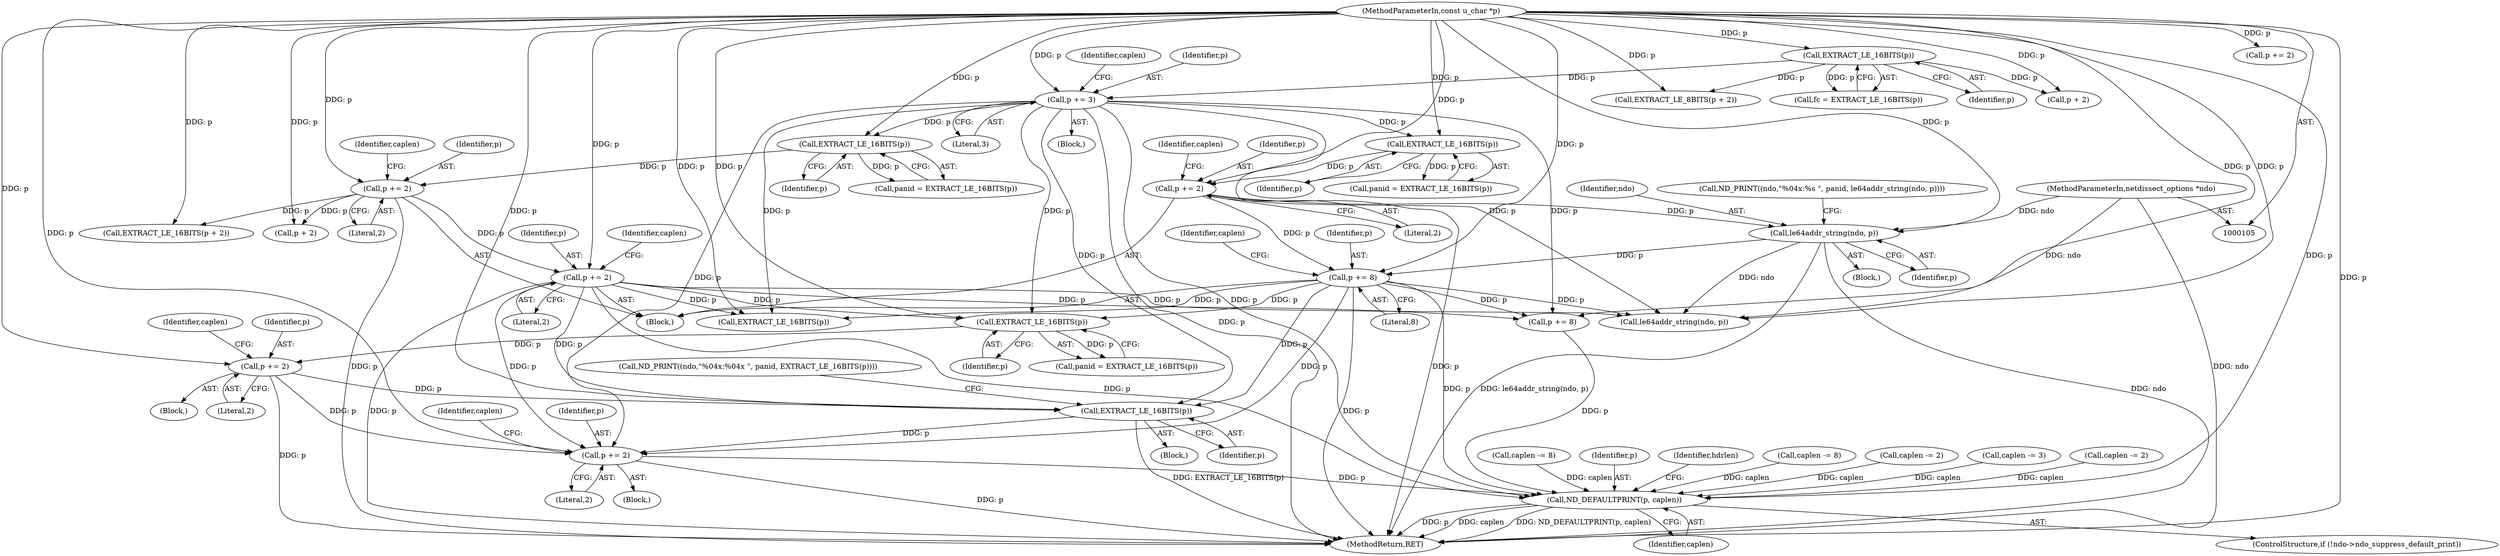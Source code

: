digraph "0_tcpdump_a7e5f58f402e6919ec444a57946bade7dfd6b184@pointer" {
"1000384" [label="(Call,p += 2)"];
"1000382" [label="(Call,EXTRACT_LE_16BITS(p))"];
"1000259" [label="(Call,p += 2)"];
"1000224" [label="(Call,p += 2)"];
"1000222" [label="(Call,EXTRACT_LE_16BITS(p))"];
"1000147" [label="(Call,p += 3)"];
"1000108" [label="(MethodParameterIn,const u_char *p)"];
"1000139" [label="(Call,EXTRACT_LE_16BITS(p))"];
"1000319" [label="(Call,p += 8)"];
"1000285" [label="(Call,p += 2)"];
"1000283" [label="(Call,EXTRACT_LE_16BITS(p))"];
"1000316" [label="(Call,le64addr_string(ndo, p))"];
"1000106" [label="(MethodParameterIn,netdissect_options *ndo)"];
"1000415" [label="(Call,EXTRACT_LE_16BITS(p))"];
"1000417" [label="(Call,p += 2)"];
"1000498" [label="(Call,ND_DEFAULTPRINT(p, caplen))"];
"1000285" [label="(Call,p += 2)"];
"1000139" [label="(Call,EXTRACT_LE_16BITS(p))"];
"1000388" [label="(Identifier,caplen)"];
"1000385" [label="(Identifier,p)"];
"1000503" [label="(MethodReturn,RET)"];
"1000382" [label="(Call,EXTRACT_LE_16BITS(p))"];
"1000175" [label="(Block,)"];
"1000224" [label="(Call,p += 2)"];
"1000287" [label="(Literal,2)"];
"1000413" [label="(Block,)"];
"1000316" [label="(Call,le64addr_string(ndo, p))"];
"1000319" [label="(Call,p += 8)"];
"1000220" [label="(Call,panid = EXTRACT_LE_16BITS(p))"];
"1000321" [label="(Literal,8)"];
"1000500" [label="(Identifier,caplen)"];
"1000486" [label="(Call,caplen -= 8)"];
"1000281" [label="(Call,panid = EXTRACT_LE_16BITS(p))"];
"1000151" [label="(Identifier,caplen)"];
"1000314" [label="(Block,)"];
"1000223" [label="(Identifier,p)"];
"1000256" [label="(Call,p + 2)"];
"1000386" [label="(Literal,2)"];
"1000143" [label="(Call,EXTRACT_LE_8BITS(p + 2))"];
"1000137" [label="(Call,fc = EXTRACT_LE_16BITS(p))"];
"1000483" [label="(Call,p += 8)"];
"1000222" [label="(Call,EXTRACT_LE_16BITS(p))"];
"1000416" [label="(Identifier,p)"];
"1000380" [label="(Call,panid = EXTRACT_LE_16BITS(p))"];
"1000498" [label="(Call,ND_DEFAULTPRINT(p, caplen))"];
"1000225" [label="(Identifier,p)"];
"1000284" [label="(Identifier,p)"];
"1000109" [label="(Block,)"];
"1000499" [label="(Identifier,p)"];
"1000140" [label="(Identifier,p)"];
"1000323" [label="(Identifier,caplen)"];
"1000502" [label="(Identifier,hdrlen)"];
"1000286" [label="(Identifier,p)"];
"1000340" [label="(Block,)"];
"1000480" [label="(Call,le64addr_string(ndo, p))"];
"1000418" [label="(Identifier,p)"];
"1000148" [label="(Identifier,p)"];
"1000108" [label="(MethodParameterIn,const u_char *p)"];
"1000147" [label="(Call,p += 3)"];
"1000449" [label="(Call,p += 2)"];
"1000289" [label="(Identifier,caplen)"];
"1000309" [label="(Call,ND_PRINT((ndo,\"%04x:%s \", panid, le64addr_string(ndo, p))))"];
"1000320" [label="(Identifier,p)"];
"1000419" [label="(Literal,2)"];
"1000421" [label="(Identifier,caplen)"];
"1000255" [label="(Call,EXTRACT_LE_16BITS(p + 2))"];
"1000322" [label="(Call,caplen -= 8)"];
"1000106" [label="(MethodParameterIn,netdissect_options *ndo)"];
"1000228" [label="(Identifier,caplen)"];
"1000149" [label="(Literal,3)"];
"1000493" [label="(ControlStructure,if (!ndo->ndo_suppress_default_print))"];
"1000383" [label="(Identifier,p)"];
"1000263" [label="(Identifier,caplen)"];
"1000226" [label="(Literal,2)"];
"1000368" [label="(Block,)"];
"1000283" [label="(Call,EXTRACT_LE_16BITS(p))"];
"1000408" [label="(Call,ND_PRINT((ndo,\"%04x:%04x \", panid, EXTRACT_LE_16BITS(p))))"];
"1000261" [label="(Literal,2)"];
"1000260" [label="(Identifier,p)"];
"1000420" [label="(Call,caplen -= 2)"];
"1000447" [label="(Call,EXTRACT_LE_16BITS(p))"];
"1000417" [label="(Call,p += 2)"];
"1000317" [label="(Identifier,ndo)"];
"1000150" [label="(Call,caplen -= 3)"];
"1000415" [label="(Call,EXTRACT_LE_16BITS(p))"];
"1000259" [label="(Call,p += 2)"];
"1000262" [label="(Call,caplen -= 2)"];
"1000384" [label="(Call,p += 2)"];
"1000318" [label="(Identifier,p)"];
"1000144" [label="(Call,p + 2)"];
"1000384" -> "1000368"  [label="AST: "];
"1000384" -> "1000386"  [label="CFG: "];
"1000385" -> "1000384"  [label="AST: "];
"1000386" -> "1000384"  [label="AST: "];
"1000388" -> "1000384"  [label="CFG: "];
"1000384" -> "1000503"  [label="DDG: p"];
"1000382" -> "1000384"  [label="DDG: p"];
"1000108" -> "1000384"  [label="DDG: p"];
"1000384" -> "1000415"  [label="DDG: p"];
"1000384" -> "1000417"  [label="DDG: p"];
"1000382" -> "1000380"  [label="AST: "];
"1000382" -> "1000383"  [label="CFG: "];
"1000383" -> "1000382"  [label="AST: "];
"1000380" -> "1000382"  [label="CFG: "];
"1000382" -> "1000380"  [label="DDG: p"];
"1000259" -> "1000382"  [label="DDG: p"];
"1000147" -> "1000382"  [label="DDG: p"];
"1000319" -> "1000382"  [label="DDG: p"];
"1000108" -> "1000382"  [label="DDG: p"];
"1000259" -> "1000175"  [label="AST: "];
"1000259" -> "1000261"  [label="CFG: "];
"1000260" -> "1000259"  [label="AST: "];
"1000261" -> "1000259"  [label="AST: "];
"1000263" -> "1000259"  [label="CFG: "];
"1000259" -> "1000503"  [label="DDG: p"];
"1000224" -> "1000259"  [label="DDG: p"];
"1000108" -> "1000259"  [label="DDG: p"];
"1000259" -> "1000415"  [label="DDG: p"];
"1000259" -> "1000417"  [label="DDG: p"];
"1000259" -> "1000447"  [label="DDG: p"];
"1000259" -> "1000480"  [label="DDG: p"];
"1000259" -> "1000483"  [label="DDG: p"];
"1000259" -> "1000498"  [label="DDG: p"];
"1000224" -> "1000175"  [label="AST: "];
"1000224" -> "1000226"  [label="CFG: "];
"1000225" -> "1000224"  [label="AST: "];
"1000226" -> "1000224"  [label="AST: "];
"1000228" -> "1000224"  [label="CFG: "];
"1000224" -> "1000503"  [label="DDG: p"];
"1000222" -> "1000224"  [label="DDG: p"];
"1000108" -> "1000224"  [label="DDG: p"];
"1000224" -> "1000255"  [label="DDG: p"];
"1000224" -> "1000256"  [label="DDG: p"];
"1000222" -> "1000220"  [label="AST: "];
"1000222" -> "1000223"  [label="CFG: "];
"1000223" -> "1000222"  [label="AST: "];
"1000220" -> "1000222"  [label="CFG: "];
"1000222" -> "1000220"  [label="DDG: p"];
"1000147" -> "1000222"  [label="DDG: p"];
"1000108" -> "1000222"  [label="DDG: p"];
"1000147" -> "1000109"  [label="AST: "];
"1000147" -> "1000149"  [label="CFG: "];
"1000148" -> "1000147"  [label="AST: "];
"1000149" -> "1000147"  [label="AST: "];
"1000151" -> "1000147"  [label="CFG: "];
"1000147" -> "1000503"  [label="DDG: p"];
"1000108" -> "1000147"  [label="DDG: p"];
"1000139" -> "1000147"  [label="DDG: p"];
"1000147" -> "1000283"  [label="DDG: p"];
"1000147" -> "1000415"  [label="DDG: p"];
"1000147" -> "1000417"  [label="DDG: p"];
"1000147" -> "1000447"  [label="DDG: p"];
"1000147" -> "1000480"  [label="DDG: p"];
"1000147" -> "1000483"  [label="DDG: p"];
"1000147" -> "1000498"  [label="DDG: p"];
"1000108" -> "1000105"  [label="AST: "];
"1000108" -> "1000503"  [label="DDG: p"];
"1000108" -> "1000139"  [label="DDG: p"];
"1000108" -> "1000143"  [label="DDG: p"];
"1000108" -> "1000144"  [label="DDG: p"];
"1000108" -> "1000255"  [label="DDG: p"];
"1000108" -> "1000256"  [label="DDG: p"];
"1000108" -> "1000283"  [label="DDG: p"];
"1000108" -> "1000285"  [label="DDG: p"];
"1000108" -> "1000316"  [label="DDG: p"];
"1000108" -> "1000319"  [label="DDG: p"];
"1000108" -> "1000415"  [label="DDG: p"];
"1000108" -> "1000417"  [label="DDG: p"];
"1000108" -> "1000447"  [label="DDG: p"];
"1000108" -> "1000449"  [label="DDG: p"];
"1000108" -> "1000480"  [label="DDG: p"];
"1000108" -> "1000483"  [label="DDG: p"];
"1000108" -> "1000498"  [label="DDG: p"];
"1000139" -> "1000137"  [label="AST: "];
"1000139" -> "1000140"  [label="CFG: "];
"1000140" -> "1000139"  [label="AST: "];
"1000137" -> "1000139"  [label="CFG: "];
"1000139" -> "1000137"  [label="DDG: p"];
"1000139" -> "1000143"  [label="DDG: p"];
"1000139" -> "1000144"  [label="DDG: p"];
"1000319" -> "1000175"  [label="AST: "];
"1000319" -> "1000321"  [label="CFG: "];
"1000320" -> "1000319"  [label="AST: "];
"1000321" -> "1000319"  [label="AST: "];
"1000323" -> "1000319"  [label="CFG: "];
"1000319" -> "1000503"  [label="DDG: p"];
"1000285" -> "1000319"  [label="DDG: p"];
"1000316" -> "1000319"  [label="DDG: p"];
"1000319" -> "1000415"  [label="DDG: p"];
"1000319" -> "1000417"  [label="DDG: p"];
"1000319" -> "1000447"  [label="DDG: p"];
"1000319" -> "1000480"  [label="DDG: p"];
"1000319" -> "1000483"  [label="DDG: p"];
"1000319" -> "1000498"  [label="DDG: p"];
"1000285" -> "1000175"  [label="AST: "];
"1000285" -> "1000287"  [label="CFG: "];
"1000286" -> "1000285"  [label="AST: "];
"1000287" -> "1000285"  [label="AST: "];
"1000289" -> "1000285"  [label="CFG: "];
"1000285" -> "1000503"  [label="DDG: p"];
"1000283" -> "1000285"  [label="DDG: p"];
"1000285" -> "1000316"  [label="DDG: p"];
"1000283" -> "1000281"  [label="AST: "];
"1000283" -> "1000284"  [label="CFG: "];
"1000284" -> "1000283"  [label="AST: "];
"1000281" -> "1000283"  [label="CFG: "];
"1000283" -> "1000281"  [label="DDG: p"];
"1000316" -> "1000314"  [label="AST: "];
"1000316" -> "1000318"  [label="CFG: "];
"1000317" -> "1000316"  [label="AST: "];
"1000318" -> "1000316"  [label="AST: "];
"1000309" -> "1000316"  [label="CFG: "];
"1000316" -> "1000503"  [label="DDG: le64addr_string(ndo, p)"];
"1000316" -> "1000503"  [label="DDG: ndo"];
"1000106" -> "1000316"  [label="DDG: ndo"];
"1000316" -> "1000480"  [label="DDG: ndo"];
"1000106" -> "1000105"  [label="AST: "];
"1000106" -> "1000503"  [label="DDG: ndo"];
"1000106" -> "1000480"  [label="DDG: ndo"];
"1000415" -> "1000413"  [label="AST: "];
"1000415" -> "1000416"  [label="CFG: "];
"1000416" -> "1000415"  [label="AST: "];
"1000408" -> "1000415"  [label="CFG: "];
"1000415" -> "1000503"  [label="DDG: EXTRACT_LE_16BITS(p)"];
"1000415" -> "1000417"  [label="DDG: p"];
"1000417" -> "1000340"  [label="AST: "];
"1000417" -> "1000419"  [label="CFG: "];
"1000418" -> "1000417"  [label="AST: "];
"1000419" -> "1000417"  [label="AST: "];
"1000421" -> "1000417"  [label="CFG: "];
"1000417" -> "1000503"  [label="DDG: p"];
"1000417" -> "1000498"  [label="DDG: p"];
"1000498" -> "1000493"  [label="AST: "];
"1000498" -> "1000500"  [label="CFG: "];
"1000499" -> "1000498"  [label="AST: "];
"1000500" -> "1000498"  [label="AST: "];
"1000502" -> "1000498"  [label="CFG: "];
"1000498" -> "1000503"  [label="DDG: ND_DEFAULTPRINT(p, caplen)"];
"1000498" -> "1000503"  [label="DDG: p"];
"1000498" -> "1000503"  [label="DDG: caplen"];
"1000483" -> "1000498"  [label="DDG: p"];
"1000150" -> "1000498"  [label="DDG: caplen"];
"1000262" -> "1000498"  [label="DDG: caplen"];
"1000420" -> "1000498"  [label="DDG: caplen"];
"1000322" -> "1000498"  [label="DDG: caplen"];
"1000486" -> "1000498"  [label="DDG: caplen"];
}
